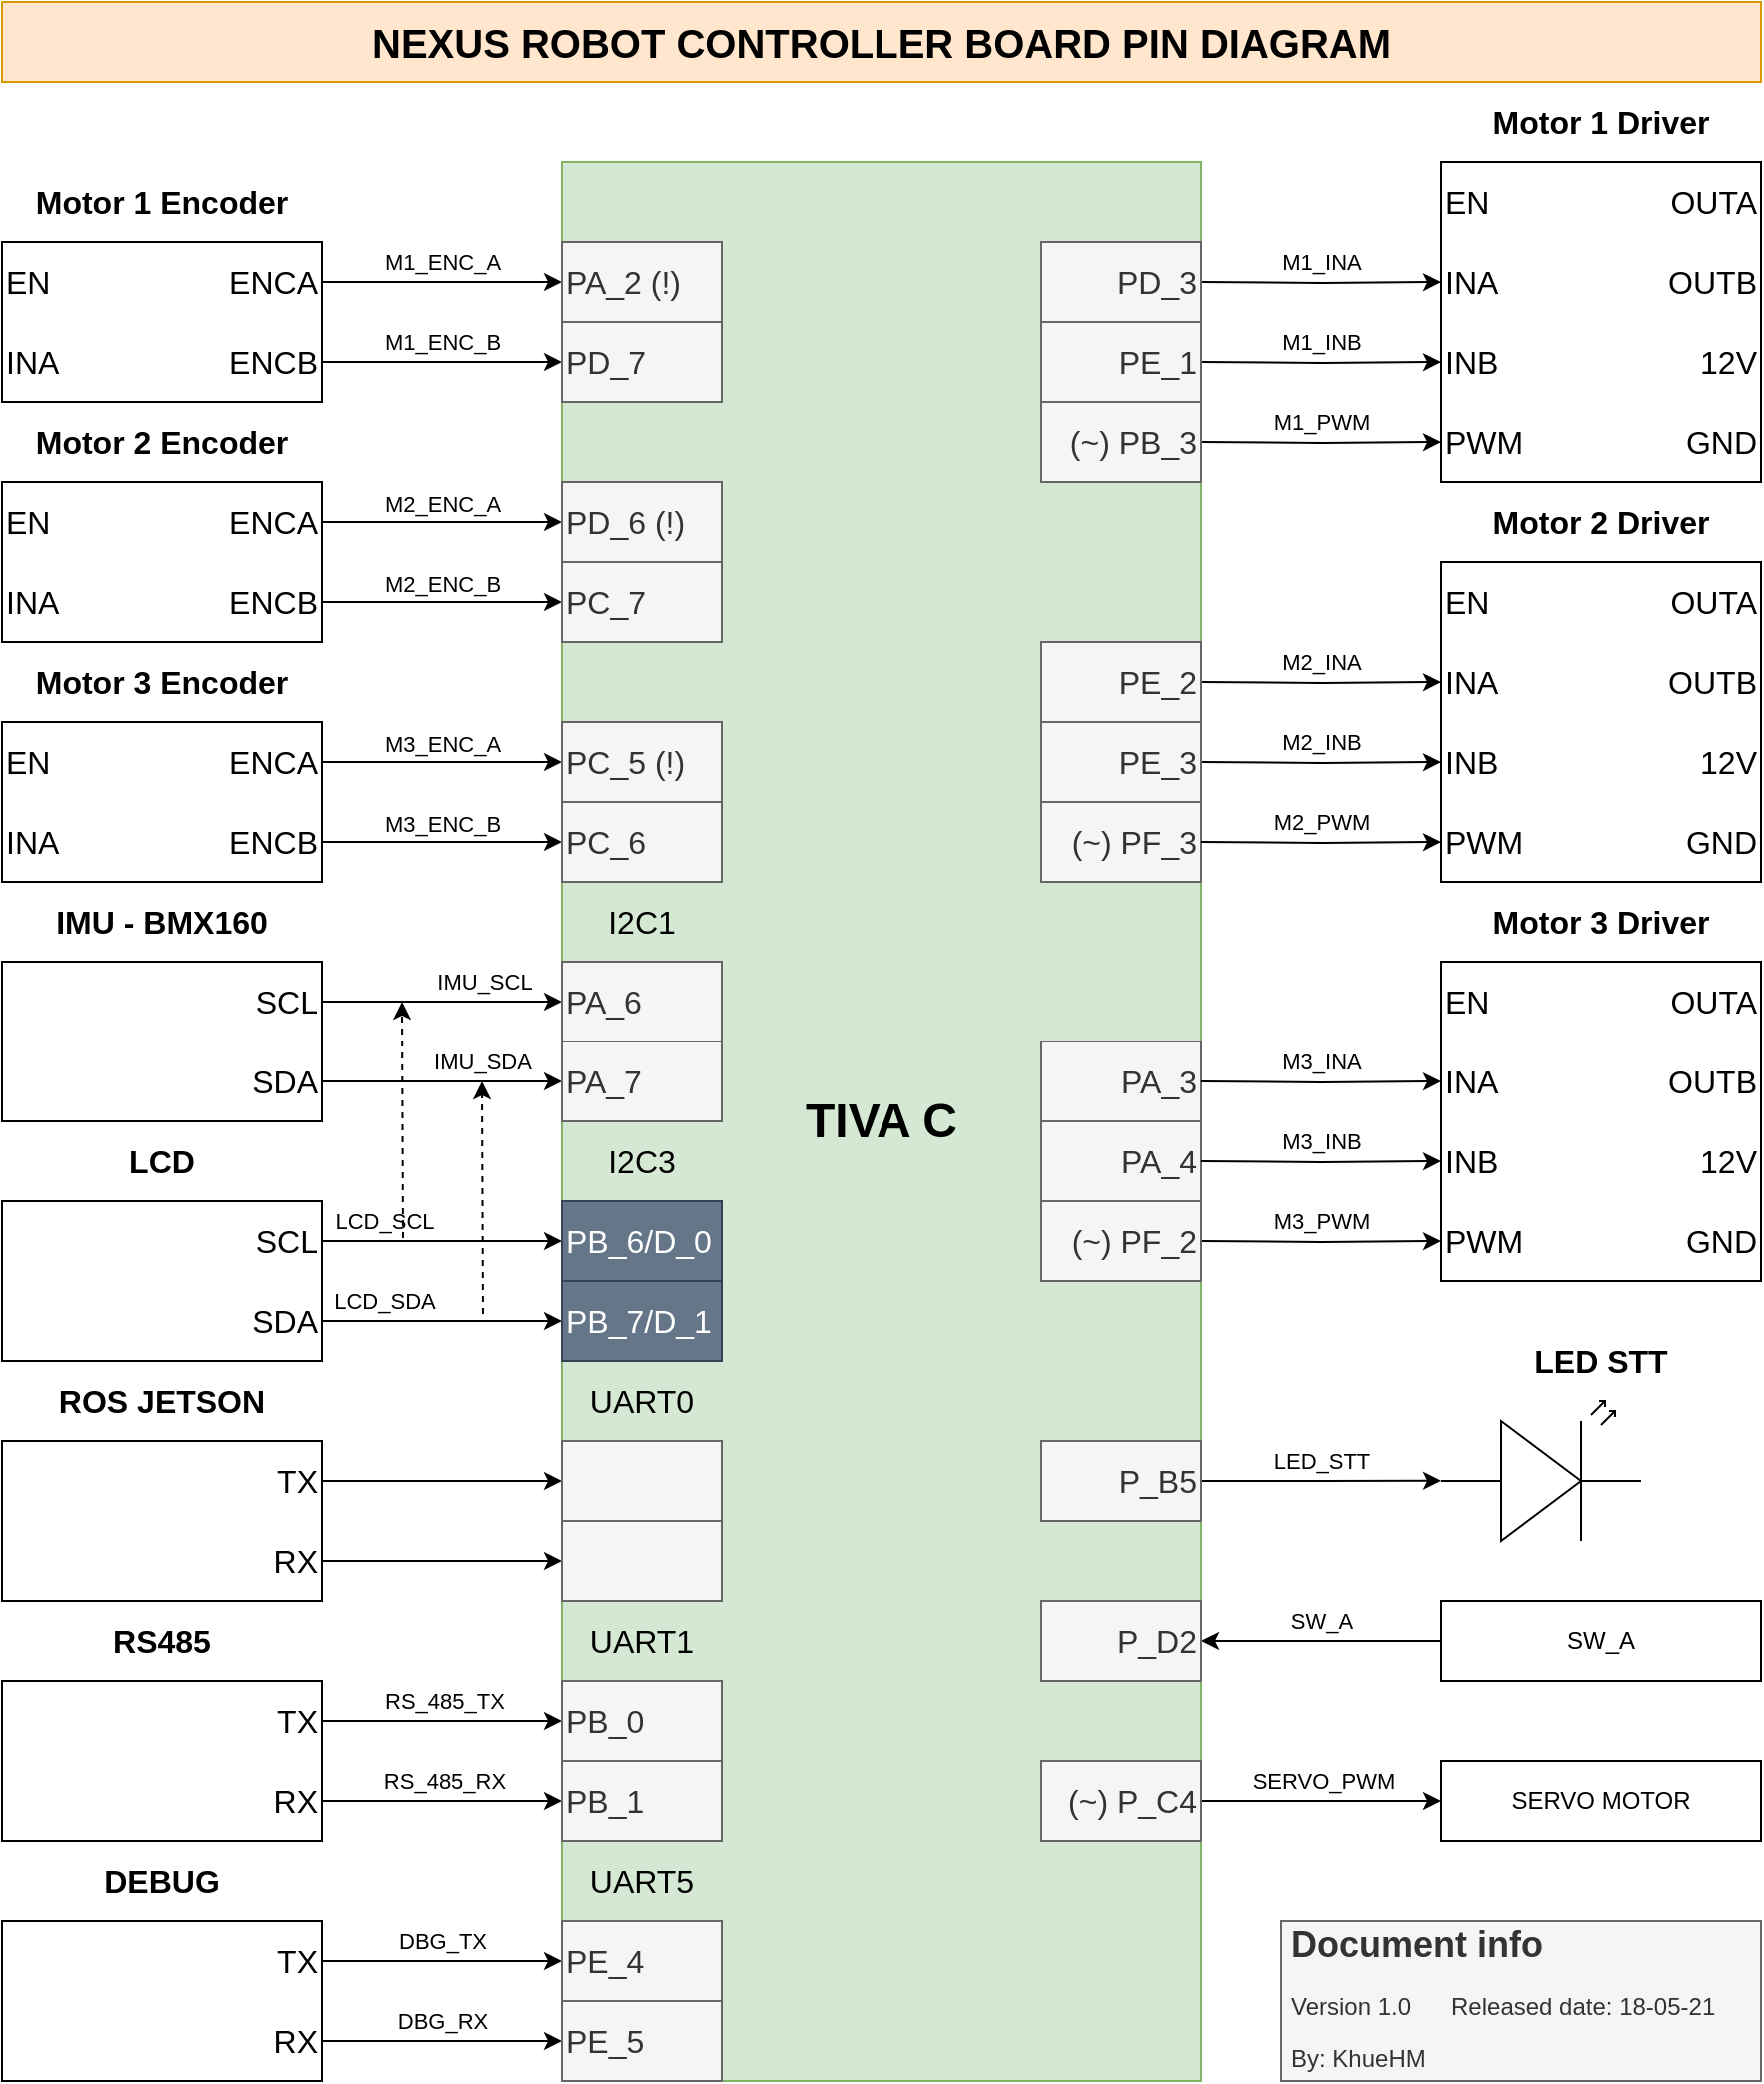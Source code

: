 <mxfile version="17.4.2" type="device"><diagram id="ZWVAHuCGTbJ0-ydq6zXG" name="Page-8"><mxGraphModel dx="1660" dy="905" grid="1" gridSize="10" guides="1" tooltips="1" connect="1" arrows="1" fold="1" page="1" pageScale="1" pageWidth="1169" pageHeight="1654" math="0" shadow="0"><root><mxCell id="0"/><mxCell id="1" parent="0"/><mxCell id="QDvv19uwU-MfIZzEhOkU-1" value="&lt;font size=&quot;1&quot;&gt;&lt;b style=&quot;font-size: 24px&quot;&gt;TIVA C&lt;/b&gt;&lt;/font&gt;" style="rounded=0;whiteSpace=wrap;html=1;fillColor=#d5e8d4;strokeColor=#82b366;" parent="1" vertex="1"><mxGeometry x="360" y="120" width="320" height="960" as="geometry"/></mxCell><mxCell id="QDvv19uwU-MfIZzEhOkU-2" value="" style="rounded=0;whiteSpace=wrap;html=1;fontSize=16;" parent="1" vertex="1"><mxGeometry x="800" y="120" width="160" height="160" as="geometry"/></mxCell><mxCell id="QDvv19uwU-MfIZzEhOkU-3" value="EN" style="text;html=1;strokeColor=none;fillColor=none;align=left;verticalAlign=middle;whiteSpace=wrap;rounded=0;fontSize=16;" parent="1" vertex="1"><mxGeometry x="800" y="120" width="80" height="40" as="geometry"/></mxCell><mxCell id="QDvv19uwU-MfIZzEhOkU-4" value="INA" style="text;html=1;strokeColor=none;fillColor=none;align=left;verticalAlign=middle;whiteSpace=wrap;rounded=0;fontSize=16;" parent="1" vertex="1"><mxGeometry x="800" y="160" width="80" height="40" as="geometry"/></mxCell><mxCell id="QDvv19uwU-MfIZzEhOkU-5" value="INB" style="text;html=1;strokeColor=none;fillColor=none;align=left;verticalAlign=middle;whiteSpace=wrap;rounded=0;fontSize=16;" parent="1" vertex="1"><mxGeometry x="800" y="200" width="80" height="40" as="geometry"/></mxCell><mxCell id="QDvv19uwU-MfIZzEhOkU-6" value="PWM" style="text;html=1;strokeColor=none;fillColor=none;align=left;verticalAlign=middle;whiteSpace=wrap;rounded=0;fontSize=16;" parent="1" vertex="1"><mxGeometry x="800" y="240" width="80" height="40" as="geometry"/></mxCell><mxCell id="QDvv19uwU-MfIZzEhOkU-7" value="OUTA" style="text;html=1;strokeColor=none;fillColor=none;align=right;verticalAlign=middle;whiteSpace=wrap;rounded=0;fontSize=16;" parent="1" vertex="1"><mxGeometry x="880" y="120" width="80" height="40" as="geometry"/></mxCell><mxCell id="QDvv19uwU-MfIZzEhOkU-8" value="OUTB" style="text;html=1;strokeColor=none;fillColor=none;align=right;verticalAlign=middle;whiteSpace=wrap;rounded=0;fontSize=16;" parent="1" vertex="1"><mxGeometry x="880" y="160" width="80" height="40" as="geometry"/></mxCell><mxCell id="QDvv19uwU-MfIZzEhOkU-9" value="12V" style="text;html=1;strokeColor=none;fillColor=none;align=right;verticalAlign=middle;whiteSpace=wrap;rounded=0;fontSize=16;" parent="1" vertex="1"><mxGeometry x="880" y="200" width="80" height="40" as="geometry"/></mxCell><mxCell id="QDvv19uwU-MfIZzEhOkU-10" value="GND" style="text;html=1;strokeColor=none;fillColor=none;align=right;verticalAlign=middle;whiteSpace=wrap;rounded=0;fontSize=16;" parent="1" vertex="1"><mxGeometry x="880" y="240" width="80" height="40" as="geometry"/></mxCell><mxCell id="QDvv19uwU-MfIZzEhOkU-83" style="edgeStyle=orthogonalEdgeStyle;rounded=0;orthogonalLoop=1;jettySize=auto;html=1;exitX=1;exitY=0.5;exitDx=0;exitDy=0;entryX=0;entryY=0.5;entryDx=0;entryDy=0;fontSize=16;" parent="1" target="QDvv19uwU-MfIZzEhOkU-6" edge="1"><mxGeometry relative="1" as="geometry"><mxPoint x="680" y="260.0" as="sourcePoint"/></mxGeometry></mxCell><mxCell id="trbtHnX8Sr-ezZJ-e8rW-22" value="M1_PWM" style="edgeLabel;html=1;align=center;verticalAlign=middle;resizable=0;points=[];" parent="QDvv19uwU-MfIZzEhOkU-83" vertex="1" connectable="0"><mxGeometry x="0.384" y="1" relative="1" as="geometry"><mxPoint x="-23" y="-9" as="offset"/></mxGeometry></mxCell><mxCell id="QDvv19uwU-MfIZzEhOkU-31" value="(~)&amp;nbsp;PF_3" style="text;html=1;strokeColor=#666666;fillColor=#f5f5f5;align=right;verticalAlign=middle;whiteSpace=wrap;rounded=0;fontSize=16;fontColor=#333333;" parent="1" vertex="1"><mxGeometry x="600" y="440" width="80" height="40" as="geometry"/></mxCell><mxCell id="QDvv19uwU-MfIZzEhOkU-81" style="edgeStyle=orthogonalEdgeStyle;rounded=0;orthogonalLoop=1;jettySize=auto;html=1;exitX=1;exitY=0.5;exitDx=0;exitDy=0;entryX=0;entryY=0.5;entryDx=0;entryDy=0;fontSize=16;" parent="1" target="QDvv19uwU-MfIZzEhOkU-4" edge="1"><mxGeometry relative="1" as="geometry"><mxPoint x="680" y="180" as="sourcePoint"/></mxGeometry></mxCell><mxCell id="trbtHnX8Sr-ezZJ-e8rW-15" value="M1_INA" style="edgeLabel;html=1;align=center;verticalAlign=middle;resizable=0;points=[];" parent="QDvv19uwU-MfIZzEhOkU-81" vertex="1" connectable="0"><mxGeometry x="0.688" relative="1" as="geometry"><mxPoint x="-41" y="-10" as="offset"/></mxGeometry></mxCell><mxCell id="QDvv19uwU-MfIZzEhOkU-82" style="edgeStyle=orthogonalEdgeStyle;rounded=0;orthogonalLoop=1;jettySize=auto;html=1;exitX=1;exitY=0.5;exitDx=0;exitDy=0;entryX=0;entryY=0.5;entryDx=0;entryDy=0;fontSize=16;" parent="1" target="QDvv19uwU-MfIZzEhOkU-5" edge="1"><mxGeometry relative="1" as="geometry"><mxPoint x="680" y="220" as="sourcePoint"/></mxGeometry></mxCell><mxCell id="trbtHnX8Sr-ezZJ-e8rW-16" value="M1_INB" style="edgeLabel;html=1;align=center;verticalAlign=middle;resizable=0;points=[];" parent="QDvv19uwU-MfIZzEhOkU-82" vertex="1" connectable="0"><mxGeometry x="0.395" y="2" relative="1" as="geometry"><mxPoint x="-24" y="-8" as="offset"/></mxGeometry></mxCell><mxCell id="QDvv19uwU-MfIZzEhOkU-77" value="PA_3" style="text;html=1;strokeColor=#666666;fillColor=#f5f5f5;align=right;verticalAlign=middle;whiteSpace=wrap;rounded=0;fontSize=16;fontColor=#333333;" parent="1" vertex="1"><mxGeometry x="600" y="560" width="80" height="40" as="geometry"/></mxCell><mxCell id="QDvv19uwU-MfIZzEhOkU-78" value="PA_4" style="text;html=1;strokeColor=#666666;fillColor=#f5f5f5;align=right;verticalAlign=middle;whiteSpace=wrap;rounded=0;fontSize=16;fontColor=#333333;" parent="1" vertex="1"><mxGeometry x="600" y="600" width="80" height="40" as="geometry"/></mxCell><mxCell id="QDvv19uwU-MfIZzEhOkU-84" value="" style="rounded=0;whiteSpace=wrap;html=1;fontSize=16;" parent="1" vertex="1"><mxGeometry x="800" y="320" width="160" height="160" as="geometry"/></mxCell><mxCell id="QDvv19uwU-MfIZzEhOkU-85" value="EN" style="text;html=1;strokeColor=none;fillColor=none;align=left;verticalAlign=middle;whiteSpace=wrap;rounded=0;fontSize=16;" parent="1" vertex="1"><mxGeometry x="800" y="320" width="80" height="40" as="geometry"/></mxCell><mxCell id="QDvv19uwU-MfIZzEhOkU-86" value="INA" style="text;html=1;strokeColor=none;fillColor=none;align=left;verticalAlign=middle;whiteSpace=wrap;rounded=0;fontSize=16;" parent="1" vertex="1"><mxGeometry x="800" y="360" width="80" height="40" as="geometry"/></mxCell><mxCell id="QDvv19uwU-MfIZzEhOkU-87" value="INB" style="text;html=1;strokeColor=none;fillColor=none;align=left;verticalAlign=middle;whiteSpace=wrap;rounded=0;fontSize=16;" parent="1" vertex="1"><mxGeometry x="800" y="400" width="80" height="40" as="geometry"/></mxCell><mxCell id="QDvv19uwU-MfIZzEhOkU-88" value="PWM" style="text;html=1;strokeColor=none;fillColor=none;align=left;verticalAlign=middle;whiteSpace=wrap;rounded=0;fontSize=16;" parent="1" vertex="1"><mxGeometry x="800" y="440" width="80" height="40" as="geometry"/></mxCell><mxCell id="QDvv19uwU-MfIZzEhOkU-89" value="OUTA" style="text;html=1;strokeColor=none;fillColor=none;align=right;verticalAlign=middle;whiteSpace=wrap;rounded=0;fontSize=16;" parent="1" vertex="1"><mxGeometry x="880" y="320" width="80" height="40" as="geometry"/></mxCell><mxCell id="QDvv19uwU-MfIZzEhOkU-90" value="OUTB" style="text;html=1;strokeColor=none;fillColor=none;align=right;verticalAlign=middle;whiteSpace=wrap;rounded=0;fontSize=16;" parent="1" vertex="1"><mxGeometry x="880" y="360" width="80" height="40" as="geometry"/></mxCell><mxCell id="QDvv19uwU-MfIZzEhOkU-91" value="12V" style="text;html=1;strokeColor=none;fillColor=none;align=right;verticalAlign=middle;whiteSpace=wrap;rounded=0;fontSize=16;" parent="1" vertex="1"><mxGeometry x="880" y="400" width="80" height="40" as="geometry"/></mxCell><mxCell id="QDvv19uwU-MfIZzEhOkU-92" value="GND" style="text;html=1;strokeColor=none;fillColor=none;align=right;verticalAlign=middle;whiteSpace=wrap;rounded=0;fontSize=16;" parent="1" vertex="1"><mxGeometry x="880" y="440" width="80" height="40" as="geometry"/></mxCell><mxCell id="QDvv19uwU-MfIZzEhOkU-93" style="edgeStyle=orthogonalEdgeStyle;rounded=0;orthogonalLoop=1;jettySize=auto;html=1;exitX=1;exitY=0.5;exitDx=0;exitDy=0;entryX=0;entryY=0.5;entryDx=0;entryDy=0;fontSize=16;" parent="1" target="QDvv19uwU-MfIZzEhOkU-88" edge="1"><mxGeometry relative="1" as="geometry"><mxPoint x="680" y="460" as="sourcePoint"/></mxGeometry></mxCell><mxCell id="trbtHnX8Sr-ezZJ-e8rW-23" value="M2_PWM" style="edgeLabel;html=1;align=center;verticalAlign=middle;resizable=0;points=[];" parent="QDvv19uwU-MfIZzEhOkU-93" vertex="1" connectable="0"><mxGeometry x="0.378" y="1" relative="1" as="geometry"><mxPoint x="-23" y="-9" as="offset"/></mxGeometry></mxCell><mxCell id="QDvv19uwU-MfIZzEhOkU-94" style="edgeStyle=orthogonalEdgeStyle;rounded=0;orthogonalLoop=1;jettySize=auto;html=1;exitX=1;exitY=0.5;exitDx=0;exitDy=0;entryX=0;entryY=0.5;entryDx=0;entryDy=0;fontSize=16;" parent="1" target="QDvv19uwU-MfIZzEhOkU-86" edge="1"><mxGeometry relative="1" as="geometry"><mxPoint x="680" y="380" as="sourcePoint"/></mxGeometry></mxCell><mxCell id="trbtHnX8Sr-ezZJ-e8rW-17" value="M2_INA" style="edgeLabel;html=1;align=center;verticalAlign=middle;resizable=0;points=[];" parent="QDvv19uwU-MfIZzEhOkU-94" vertex="1" connectable="0"><mxGeometry x="0.348" relative="1" as="geometry"><mxPoint x="-21" y="-10" as="offset"/></mxGeometry></mxCell><mxCell id="QDvv19uwU-MfIZzEhOkU-95" style="edgeStyle=orthogonalEdgeStyle;rounded=0;orthogonalLoop=1;jettySize=auto;html=1;exitX=1;exitY=0.5;exitDx=0;exitDy=0;entryX=0;entryY=0.5;entryDx=0;entryDy=0;fontSize=16;" parent="1" target="QDvv19uwU-MfIZzEhOkU-87" edge="1"><mxGeometry relative="1" as="geometry"><mxPoint x="680" y="420" as="sourcePoint"/></mxGeometry></mxCell><mxCell id="trbtHnX8Sr-ezZJ-e8rW-18" value="M2_INB" style="edgeLabel;html=1;align=center;verticalAlign=middle;resizable=0;points=[];" parent="QDvv19uwU-MfIZzEhOkU-95" vertex="1" connectable="0"><mxGeometry x="0.284" relative="1" as="geometry"><mxPoint x="-17" y="-10" as="offset"/></mxGeometry></mxCell><mxCell id="QDvv19uwU-MfIZzEhOkU-96" value="" style="rounded=0;whiteSpace=wrap;html=1;fontSize=16;" parent="1" vertex="1"><mxGeometry x="800" y="520" width="160" height="160" as="geometry"/></mxCell><mxCell id="QDvv19uwU-MfIZzEhOkU-97" value="EN" style="text;html=1;strokeColor=none;fillColor=none;align=left;verticalAlign=middle;whiteSpace=wrap;rounded=0;fontSize=16;" parent="1" vertex="1"><mxGeometry x="800" y="520" width="80" height="40" as="geometry"/></mxCell><mxCell id="QDvv19uwU-MfIZzEhOkU-98" value="INA" style="text;html=1;strokeColor=none;fillColor=none;align=left;verticalAlign=middle;whiteSpace=wrap;rounded=0;fontSize=16;" parent="1" vertex="1"><mxGeometry x="800" y="560" width="80" height="40" as="geometry"/></mxCell><mxCell id="QDvv19uwU-MfIZzEhOkU-99" value="INB" style="text;html=1;strokeColor=none;fillColor=none;align=left;verticalAlign=middle;whiteSpace=wrap;rounded=0;fontSize=16;" parent="1" vertex="1"><mxGeometry x="800" y="600" width="80" height="40" as="geometry"/></mxCell><mxCell id="QDvv19uwU-MfIZzEhOkU-100" value="PWM" style="text;html=1;strokeColor=none;fillColor=none;align=left;verticalAlign=middle;whiteSpace=wrap;rounded=0;fontSize=16;" parent="1" vertex="1"><mxGeometry x="800" y="640" width="80" height="40" as="geometry"/></mxCell><mxCell id="QDvv19uwU-MfIZzEhOkU-101" value="OUTA" style="text;html=1;strokeColor=none;fillColor=none;align=right;verticalAlign=middle;whiteSpace=wrap;rounded=0;fontSize=16;" parent="1" vertex="1"><mxGeometry x="880" y="520" width="80" height="40" as="geometry"/></mxCell><mxCell id="QDvv19uwU-MfIZzEhOkU-102" value="OUTB" style="text;html=1;strokeColor=none;fillColor=none;align=right;verticalAlign=middle;whiteSpace=wrap;rounded=0;fontSize=16;" parent="1" vertex="1"><mxGeometry x="880" y="560" width="80" height="40" as="geometry"/></mxCell><mxCell id="QDvv19uwU-MfIZzEhOkU-103" value="12V" style="text;html=1;strokeColor=none;fillColor=none;align=right;verticalAlign=middle;whiteSpace=wrap;rounded=0;fontSize=16;" parent="1" vertex="1"><mxGeometry x="880" y="600" width="80" height="40" as="geometry"/></mxCell><mxCell id="QDvv19uwU-MfIZzEhOkU-104" value="GND" style="text;html=1;strokeColor=none;fillColor=none;align=right;verticalAlign=middle;whiteSpace=wrap;rounded=0;fontSize=16;" parent="1" vertex="1"><mxGeometry x="880" y="640" width="80" height="40" as="geometry"/></mxCell><mxCell id="QDvv19uwU-MfIZzEhOkU-105" style="edgeStyle=orthogonalEdgeStyle;rounded=0;orthogonalLoop=1;jettySize=auto;html=1;exitX=1;exitY=0.5;exitDx=0;exitDy=0;entryX=0;entryY=0.5;entryDx=0;entryDy=0;fontSize=16;" parent="1" target="QDvv19uwU-MfIZzEhOkU-100" edge="1"><mxGeometry relative="1" as="geometry"><mxPoint x="680" y="660" as="sourcePoint"/></mxGeometry></mxCell><mxCell id="trbtHnX8Sr-ezZJ-e8rW-24" value="M3_PWM" style="edgeLabel;html=1;align=center;verticalAlign=middle;resizable=0;points=[];" parent="QDvv19uwU-MfIZzEhOkU-105" vertex="1" connectable="0"><mxGeometry x="0.273" relative="1" as="geometry"><mxPoint x="-16" y="-10" as="offset"/></mxGeometry></mxCell><mxCell id="QDvv19uwU-MfIZzEhOkU-106" style="edgeStyle=orthogonalEdgeStyle;rounded=0;orthogonalLoop=1;jettySize=auto;html=1;exitX=1;exitY=0.5;exitDx=0;exitDy=0;entryX=0;entryY=0.5;entryDx=0;entryDy=0;fontSize=16;" parent="1" target="QDvv19uwU-MfIZzEhOkU-98" edge="1"><mxGeometry relative="1" as="geometry"><mxPoint x="680" y="580" as="sourcePoint"/></mxGeometry></mxCell><mxCell id="trbtHnX8Sr-ezZJ-e8rW-19" value="M3_INA" style="edgeLabel;html=1;align=center;verticalAlign=middle;resizable=0;points=[];" parent="QDvv19uwU-MfIZzEhOkU-106" vertex="1" connectable="0"><mxGeometry x="0.255" relative="1" as="geometry"><mxPoint x="-15" y="-10" as="offset"/></mxGeometry></mxCell><mxCell id="QDvv19uwU-MfIZzEhOkU-107" style="edgeStyle=orthogonalEdgeStyle;rounded=0;orthogonalLoop=1;jettySize=auto;html=1;exitX=1;exitY=0.5;exitDx=0;exitDy=0;entryX=0;entryY=0.5;entryDx=0;entryDy=0;fontSize=16;" parent="1" target="QDvv19uwU-MfIZzEhOkU-99" edge="1"><mxGeometry relative="1" as="geometry"><mxPoint x="680" y="620" as="sourcePoint"/></mxGeometry></mxCell><mxCell id="trbtHnX8Sr-ezZJ-e8rW-21" value="M3_INB" style="edgeLabel;html=1;align=center;verticalAlign=middle;resizable=0;points=[];" parent="QDvv19uwU-MfIZzEhOkU-107" vertex="1" connectable="0"><mxGeometry x="0.273" relative="1" as="geometry"><mxPoint x="-16" y="-10" as="offset"/></mxGeometry></mxCell><mxCell id="QDvv19uwU-MfIZzEhOkU-108" value="" style="rounded=0;whiteSpace=wrap;html=1;fontSize=16;" parent="1" vertex="1"><mxGeometry x="80" y="160" width="160" height="80" as="geometry"/></mxCell><mxCell id="QDvv19uwU-MfIZzEhOkU-109" value="EN" style="text;html=1;strokeColor=none;fillColor=none;align=left;verticalAlign=middle;whiteSpace=wrap;rounded=0;fontSize=16;" parent="1" vertex="1"><mxGeometry x="80" y="160" width="80" height="40" as="geometry"/></mxCell><mxCell id="QDvv19uwU-MfIZzEhOkU-110" value="INA" style="text;html=1;strokeColor=none;fillColor=none;align=left;verticalAlign=middle;whiteSpace=wrap;rounded=0;fontSize=16;" parent="1" vertex="1"><mxGeometry x="80" y="200" width="80" height="40" as="geometry"/></mxCell><mxCell id="QDvv19uwU-MfIZzEhOkU-126" style="edgeStyle=orthogonalEdgeStyle;rounded=0;orthogonalLoop=1;jettySize=auto;html=1;exitX=1;exitY=0.5;exitDx=0;exitDy=0;entryX=0;entryY=0.5;entryDx=0;entryDy=0;fontSize=16;" parent="1" source="QDvv19uwU-MfIZzEhOkU-113" edge="1"><mxGeometry relative="1" as="geometry"><mxPoint x="360" y="180" as="targetPoint"/></mxGeometry></mxCell><mxCell id="trbtHnX8Sr-ezZJ-e8rW-1" value="M1_ENC_A" style="edgeLabel;html=1;align=center;verticalAlign=middle;resizable=0;points=[];" parent="QDvv19uwU-MfIZzEhOkU-126" vertex="1" connectable="0"><mxGeometry x="-0.286" y="2" relative="1" as="geometry"><mxPoint x="17" y="-8" as="offset"/></mxGeometry></mxCell><mxCell id="QDvv19uwU-MfIZzEhOkU-113" value="ENCA" style="text;html=1;strokeColor=none;fillColor=none;align=right;verticalAlign=middle;whiteSpace=wrap;rounded=0;fontSize=16;" parent="1" vertex="1"><mxGeometry x="160" y="160" width="80" height="40" as="geometry"/></mxCell><mxCell id="QDvv19uwU-MfIZzEhOkU-127" style="edgeStyle=orthogonalEdgeStyle;rounded=0;orthogonalLoop=1;jettySize=auto;html=1;exitX=1;exitY=0.5;exitDx=0;exitDy=0;entryX=0;entryY=0.5;entryDx=0;entryDy=0;fontSize=16;" parent="1" source="QDvv19uwU-MfIZzEhOkU-114" edge="1"><mxGeometry relative="1" as="geometry"><mxPoint x="360" y="220" as="targetPoint"/></mxGeometry></mxCell><mxCell id="trbtHnX8Sr-ezZJ-e8rW-2" value="M1_ENC_B" style="edgeLabel;html=1;align=center;verticalAlign=middle;resizable=0;points=[];" parent="QDvv19uwU-MfIZzEhOkU-127" vertex="1" connectable="0"><mxGeometry x="-0.269" y="2" relative="1" as="geometry"><mxPoint x="16" y="-8" as="offset"/></mxGeometry></mxCell><mxCell id="QDvv19uwU-MfIZzEhOkU-114" value="ENCB" style="text;html=1;strokeColor=none;fillColor=none;align=right;verticalAlign=middle;whiteSpace=wrap;rounded=0;fontSize=16;" parent="1" vertex="1"><mxGeometry x="160" y="200" width="80" height="40" as="geometry"/></mxCell><mxCell id="QDvv19uwU-MfIZzEhOkU-119" value="" style="rounded=0;whiteSpace=wrap;html=1;fontSize=16;" parent="1" vertex="1"><mxGeometry x="80" y="280" width="160" height="80" as="geometry"/></mxCell><mxCell id="QDvv19uwU-MfIZzEhOkU-120" value="EN" style="text;html=1;strokeColor=none;fillColor=none;align=left;verticalAlign=middle;whiteSpace=wrap;rounded=0;fontSize=16;" parent="1" vertex="1"><mxGeometry x="80" y="280" width="80" height="40" as="geometry"/></mxCell><mxCell id="QDvv19uwU-MfIZzEhOkU-121" value="INA" style="text;html=1;strokeColor=none;fillColor=none;align=left;verticalAlign=middle;whiteSpace=wrap;rounded=0;fontSize=16;" parent="1" vertex="1"><mxGeometry x="80" y="320" width="80" height="40" as="geometry"/></mxCell><mxCell id="QDvv19uwU-MfIZzEhOkU-128" style="edgeStyle=orthogonalEdgeStyle;rounded=0;orthogonalLoop=1;jettySize=auto;html=1;exitX=1;exitY=0.5;exitDx=0;exitDy=0;entryX=0;entryY=0.5;entryDx=0;entryDy=0;fontSize=16;" parent="1" source="QDvv19uwU-MfIZzEhOkU-122" edge="1"><mxGeometry relative="1" as="geometry"><mxPoint x="360" y="300" as="targetPoint"/></mxGeometry></mxCell><mxCell id="trbtHnX8Sr-ezZJ-e8rW-3" value="M2_ENC_A" style="edgeLabel;html=1;align=center;verticalAlign=middle;resizable=0;points=[];" parent="QDvv19uwU-MfIZzEhOkU-128" vertex="1" connectable="0"><mxGeometry x="0.227" relative="1" as="geometry"><mxPoint x="-14" y="-10" as="offset"/></mxGeometry></mxCell><mxCell id="QDvv19uwU-MfIZzEhOkU-122" value="ENCA" style="text;html=1;strokeColor=none;fillColor=none;align=right;verticalAlign=middle;whiteSpace=wrap;rounded=0;fontSize=16;" parent="1" vertex="1"><mxGeometry x="160" y="280" width="80" height="40" as="geometry"/></mxCell><mxCell id="QDvv19uwU-MfIZzEhOkU-129" style="edgeStyle=orthogonalEdgeStyle;rounded=0;orthogonalLoop=1;jettySize=auto;html=1;exitX=1;exitY=0.5;exitDx=0;exitDy=0;entryX=0;entryY=0.5;entryDx=0;entryDy=0;fontSize=16;" parent="1" source="QDvv19uwU-MfIZzEhOkU-123" edge="1"><mxGeometry relative="1" as="geometry"><mxPoint x="360" y="340" as="targetPoint"/></mxGeometry></mxCell><mxCell id="trbtHnX8Sr-ezZJ-e8rW-4" value="M2_ENC_B" style="edgeLabel;html=1;align=center;verticalAlign=middle;resizable=0;points=[];" parent="QDvv19uwU-MfIZzEhOkU-129" vertex="1" connectable="0"><mxGeometry x="0.299" relative="1" as="geometry"><mxPoint x="-18" y="-10" as="offset"/></mxGeometry></mxCell><mxCell id="QDvv19uwU-MfIZzEhOkU-123" value="ENCB" style="text;html=1;strokeColor=none;fillColor=none;align=right;verticalAlign=middle;whiteSpace=wrap;rounded=0;fontSize=16;" parent="1" vertex="1"><mxGeometry x="160" y="320" width="80" height="40" as="geometry"/></mxCell><mxCell id="QDvv19uwU-MfIZzEhOkU-130" value="" style="rounded=0;whiteSpace=wrap;html=1;fontSize=16;" parent="1" vertex="1"><mxGeometry x="80" y="400" width="160" height="80" as="geometry"/></mxCell><mxCell id="QDvv19uwU-MfIZzEhOkU-131" value="EN" style="text;html=1;strokeColor=none;fillColor=none;align=left;verticalAlign=middle;whiteSpace=wrap;rounded=0;fontSize=16;" parent="1" vertex="1"><mxGeometry x="80" y="400" width="80" height="40" as="geometry"/></mxCell><mxCell id="QDvv19uwU-MfIZzEhOkU-132" value="INA" style="text;html=1;strokeColor=none;fillColor=none;align=left;verticalAlign=middle;whiteSpace=wrap;rounded=0;fontSize=16;" parent="1" vertex="1"><mxGeometry x="80" y="440" width="80" height="40" as="geometry"/></mxCell><mxCell id="QDvv19uwU-MfIZzEhOkU-137" style="edgeStyle=orthogonalEdgeStyle;rounded=0;orthogonalLoop=1;jettySize=auto;html=1;exitX=1;exitY=0.5;exitDx=0;exitDy=0;entryX=0;entryY=0.5;entryDx=0;entryDy=0;fontSize=16;" parent="1" source="QDvv19uwU-MfIZzEhOkU-133" edge="1"><mxGeometry relative="1" as="geometry"><mxPoint x="360" y="420" as="targetPoint"/></mxGeometry></mxCell><mxCell id="trbtHnX8Sr-ezZJ-e8rW-5" value="M3_ENC_A" style="edgeLabel;html=1;align=center;verticalAlign=middle;resizable=0;points=[];" parent="QDvv19uwU-MfIZzEhOkU-137" vertex="1" connectable="0"><mxGeometry x="0.218" relative="1" as="geometry"><mxPoint x="-13" y="-10" as="offset"/></mxGeometry></mxCell><mxCell id="QDvv19uwU-MfIZzEhOkU-133" value="ENCA" style="text;html=1;strokeColor=none;fillColor=none;align=right;verticalAlign=middle;whiteSpace=wrap;rounded=0;fontSize=16;" parent="1" vertex="1"><mxGeometry x="160" y="400" width="80" height="40" as="geometry"/></mxCell><mxCell id="QDvv19uwU-MfIZzEhOkU-138" style="edgeStyle=orthogonalEdgeStyle;rounded=0;orthogonalLoop=1;jettySize=auto;html=1;exitX=1;exitY=0.5;exitDx=0;exitDy=0;entryX=0;entryY=0.5;entryDx=0;entryDy=0;fontSize=16;" parent="1" source="QDvv19uwU-MfIZzEhOkU-134" edge="1"><mxGeometry relative="1" as="geometry"><mxPoint x="360" y="460" as="targetPoint"/></mxGeometry></mxCell><mxCell id="trbtHnX8Sr-ezZJ-e8rW-6" value="M3_ENC_B" style="edgeLabel;html=1;align=center;verticalAlign=middle;resizable=0;points=[];" parent="QDvv19uwU-MfIZzEhOkU-138" vertex="1" connectable="0"><mxGeometry x="0.085" y="1" relative="1" as="geometry"><mxPoint x="-5" y="-9" as="offset"/></mxGeometry></mxCell><mxCell id="QDvv19uwU-MfIZzEhOkU-134" value="ENCB" style="text;html=1;strokeColor=none;fillColor=none;align=right;verticalAlign=middle;whiteSpace=wrap;rounded=0;fontSize=16;" parent="1" vertex="1"><mxGeometry x="160" y="440" width="80" height="40" as="geometry"/></mxCell><mxCell id="QDvv19uwU-MfIZzEhOkU-139" value="&lt;b&gt;Motor 1 Encoder&lt;/b&gt;" style="text;html=1;strokeColor=none;fillColor=none;align=center;verticalAlign=middle;whiteSpace=wrap;rounded=0;fontSize=16;" parent="1" vertex="1"><mxGeometry x="80" y="120" width="160" height="40" as="geometry"/></mxCell><mxCell id="QDvv19uwU-MfIZzEhOkU-140" value="&lt;b&gt;Motor 2 Encoder&lt;/b&gt;" style="text;html=1;strokeColor=none;fillColor=none;align=center;verticalAlign=middle;whiteSpace=wrap;rounded=0;fontSize=16;" parent="1" vertex="1"><mxGeometry x="80" y="240" width="160" height="40" as="geometry"/></mxCell><mxCell id="QDvv19uwU-MfIZzEhOkU-141" value="&lt;b&gt;Motor 3 Encoder&lt;/b&gt;" style="text;html=1;strokeColor=none;fillColor=none;align=center;verticalAlign=middle;whiteSpace=wrap;rounded=0;fontSize=16;" parent="1" vertex="1"><mxGeometry x="80" y="360" width="160" height="40" as="geometry"/></mxCell><mxCell id="QDvv19uwU-MfIZzEhOkU-142" value="&lt;b&gt;Motor 1 Driver&lt;/b&gt;" style="text;html=1;strokeColor=none;fillColor=none;align=center;verticalAlign=middle;whiteSpace=wrap;rounded=0;fontSize=16;" parent="1" vertex="1"><mxGeometry x="800" y="80" width="160" height="40" as="geometry"/></mxCell><mxCell id="QDvv19uwU-MfIZzEhOkU-143" value="&lt;b&gt;Motor 2 Driver&lt;/b&gt;" style="text;html=1;strokeColor=none;fillColor=none;align=center;verticalAlign=middle;whiteSpace=wrap;rounded=0;fontSize=16;" parent="1" vertex="1"><mxGeometry x="800" y="280" width="160" height="40" as="geometry"/></mxCell><mxCell id="QDvv19uwU-MfIZzEhOkU-144" value="&lt;b&gt;Motor 3 Driver&lt;/b&gt;" style="text;html=1;strokeColor=none;fillColor=none;align=center;verticalAlign=middle;whiteSpace=wrap;rounded=0;fontSize=16;" parent="1" vertex="1"><mxGeometry x="800" y="480" width="160" height="40" as="geometry"/></mxCell><mxCell id="QDvv19uwU-MfIZzEhOkU-145" value="" style="rounded=0;whiteSpace=wrap;html=1;fontSize=16;" parent="1" vertex="1"><mxGeometry x="80" y="520" width="160" height="80" as="geometry"/></mxCell><mxCell id="QDvv19uwU-MfIZzEhOkU-148" style="edgeStyle=orthogonalEdgeStyle;rounded=0;orthogonalLoop=1;jettySize=auto;html=1;exitX=1;exitY=0.5;exitDx=0;exitDy=0;entryX=0;entryY=0.5;entryDx=0;entryDy=0;fontSize=16;" parent="1" source="QDvv19uwU-MfIZzEhOkU-149" target="QDvv19uwU-MfIZzEhOkU-152" edge="1"><mxGeometry relative="1" as="geometry"/></mxCell><mxCell id="trbtHnX8Sr-ezZJ-e8rW-7" value="IMU_SCL" style="edgeLabel;html=1;align=center;verticalAlign=middle;resizable=0;points=[];" parent="QDvv19uwU-MfIZzEhOkU-148" vertex="1" connectable="0"><mxGeometry x="0.157" relative="1" as="geometry"><mxPoint x="11" y="-10" as="offset"/></mxGeometry></mxCell><mxCell id="QDvv19uwU-MfIZzEhOkU-149" value="SCL" style="text;html=1;strokeColor=none;fillColor=none;align=right;verticalAlign=middle;whiteSpace=wrap;rounded=0;fontSize=16;" parent="1" vertex="1"><mxGeometry x="160" y="520" width="80" height="40" as="geometry"/></mxCell><mxCell id="QDvv19uwU-MfIZzEhOkU-150" style="edgeStyle=orthogonalEdgeStyle;rounded=0;orthogonalLoop=1;jettySize=auto;html=1;exitX=1;exitY=0.5;exitDx=0;exitDy=0;entryX=0;entryY=0.5;entryDx=0;entryDy=0;fontSize=16;" parent="1" source="QDvv19uwU-MfIZzEhOkU-151" target="QDvv19uwU-MfIZzEhOkU-153" edge="1"><mxGeometry relative="1" as="geometry"/></mxCell><mxCell id="trbtHnX8Sr-ezZJ-e8rW-8" value="IMU_SDA" style="edgeLabel;html=1;align=center;verticalAlign=middle;resizable=0;points=[];" parent="QDvv19uwU-MfIZzEhOkU-150" vertex="1" connectable="0"><mxGeometry x="0.085" relative="1" as="geometry"><mxPoint x="15" y="-10" as="offset"/></mxGeometry></mxCell><mxCell id="QDvv19uwU-MfIZzEhOkU-151" value="SDA" style="text;html=1;strokeColor=none;fillColor=none;align=right;verticalAlign=middle;whiteSpace=wrap;rounded=0;fontSize=16;" parent="1" vertex="1"><mxGeometry x="160" y="560" width="80" height="40" as="geometry"/></mxCell><mxCell id="QDvv19uwU-MfIZzEhOkU-152" value="PA_6" style="text;html=1;strokeColor=#666666;fillColor=#f5f5f5;align=left;verticalAlign=middle;whiteSpace=wrap;rounded=0;fontSize=16;fontColor=#333333;" parent="1" vertex="1"><mxGeometry x="360" y="520" width="80" height="40" as="geometry"/></mxCell><mxCell id="QDvv19uwU-MfIZzEhOkU-153" value="PA_7" style="text;html=1;strokeColor=#666666;fillColor=#f5f5f5;align=left;verticalAlign=middle;whiteSpace=wrap;rounded=0;fontSize=16;fontColor=#333333;" parent="1" vertex="1"><mxGeometry x="360" y="560" width="80" height="40" as="geometry"/></mxCell><mxCell id="QDvv19uwU-MfIZzEhOkU-154" value="&lt;b&gt;IMU - BMX160&lt;/b&gt;" style="text;html=1;strokeColor=none;fillColor=none;align=center;verticalAlign=middle;whiteSpace=wrap;rounded=0;fontSize=16;" parent="1" vertex="1"><mxGeometry x="80" y="480" width="160" height="40" as="geometry"/></mxCell><mxCell id="QDvv19uwU-MfIZzEhOkU-155" value="" style="rounded=0;whiteSpace=wrap;html=1;fontSize=16;" parent="1" vertex="1"><mxGeometry x="80" y="640" width="160" height="80" as="geometry"/></mxCell><mxCell id="QDvv19uwU-MfIZzEhOkU-158" style="edgeStyle=orthogonalEdgeStyle;rounded=0;orthogonalLoop=1;jettySize=auto;html=1;exitX=1;exitY=0.5;exitDx=0;exitDy=0;entryX=0;entryY=0.5;entryDx=0;entryDy=0;fontSize=16;" parent="1" source="QDvv19uwU-MfIZzEhOkU-159" target="QDvv19uwU-MfIZzEhOkU-162" edge="1"><mxGeometry relative="1" as="geometry"/></mxCell><mxCell id="trbtHnX8Sr-ezZJ-e8rW-9" value="LCD_SCL" style="edgeLabel;html=1;align=center;verticalAlign=middle;resizable=0;points=[];" parent="QDvv19uwU-MfIZzEhOkU-158" vertex="1" connectable="0"><mxGeometry x="0.159" y="-1" relative="1" as="geometry"><mxPoint x="-39" y="-11" as="offset"/></mxGeometry></mxCell><mxCell id="QDvv19uwU-MfIZzEhOkU-185" style="edgeStyle=orthogonalEdgeStyle;rounded=0;orthogonalLoop=1;jettySize=auto;html=1;exitX=1;exitY=0.5;exitDx=0;exitDy=0;fontSize=16;dashed=1;" parent="1" source="QDvv19uwU-MfIZzEhOkU-159" edge="1"><mxGeometry relative="1" as="geometry"><mxPoint x="280" y="540" as="targetPoint"/></mxGeometry></mxCell><mxCell id="QDvv19uwU-MfIZzEhOkU-159" value="SCL" style="text;html=1;strokeColor=none;fillColor=none;align=right;verticalAlign=middle;whiteSpace=wrap;rounded=0;fontSize=16;" parent="1" vertex="1"><mxGeometry x="160" y="640" width="80" height="40" as="geometry"/></mxCell><mxCell id="QDvv19uwU-MfIZzEhOkU-160" style="edgeStyle=orthogonalEdgeStyle;rounded=0;orthogonalLoop=1;jettySize=auto;html=1;exitX=1;exitY=0.5;exitDx=0;exitDy=0;entryX=0;entryY=0.5;entryDx=0;entryDy=0;fontSize=16;" parent="1" source="QDvv19uwU-MfIZzEhOkU-161" target="QDvv19uwU-MfIZzEhOkU-163" edge="1"><mxGeometry relative="1" as="geometry"/></mxCell><mxCell id="QDvv19uwU-MfIZzEhOkU-186" style="edgeStyle=orthogonalEdgeStyle;rounded=0;orthogonalLoop=1;jettySize=auto;html=1;exitX=1;exitY=0.5;exitDx=0;exitDy=0;dashed=1;fontSize=16;" parent="1" source="QDvv19uwU-MfIZzEhOkU-161" edge="1"><mxGeometry relative="1" as="geometry"><mxPoint x="320" y="580" as="targetPoint"/></mxGeometry></mxCell><mxCell id="trbtHnX8Sr-ezZJ-e8rW-10" value="LCD_SDA" style="edgeLabel;html=1;align=center;verticalAlign=middle;resizable=0;points=[];" parent="QDvv19uwU-MfIZzEhOkU-186" vertex="1" connectable="0"><mxGeometry x="-0.404" y="1" relative="1" as="geometry"><mxPoint x="-29" y="-9" as="offset"/></mxGeometry></mxCell><mxCell id="QDvv19uwU-MfIZzEhOkU-161" value="SDA" style="text;html=1;strokeColor=none;fillColor=none;align=right;verticalAlign=middle;whiteSpace=wrap;rounded=0;fontSize=16;" parent="1" vertex="1"><mxGeometry x="160" y="680" width="80" height="40" as="geometry"/></mxCell><mxCell id="QDvv19uwU-MfIZzEhOkU-162" value="PB_6/D_0" style="text;html=1;strokeColor=#314354;fillColor=#647687;align=left;verticalAlign=middle;whiteSpace=wrap;rounded=0;fontSize=16;fontColor=#ffffff;" parent="1" vertex="1"><mxGeometry x="360" y="640" width="80" height="40" as="geometry"/></mxCell><mxCell id="QDvv19uwU-MfIZzEhOkU-163" value="PB_7/D_1" style="text;html=1;strokeColor=#314354;fillColor=#647687;align=left;verticalAlign=middle;whiteSpace=wrap;rounded=0;fontSize=16;fontColor=#ffffff;" parent="1" vertex="1"><mxGeometry x="360" y="680" width="80" height="40" as="geometry"/></mxCell><mxCell id="QDvv19uwU-MfIZzEhOkU-164" value="&lt;b&gt;LCD&lt;/b&gt;" style="text;html=1;strokeColor=none;fillColor=none;align=center;verticalAlign=middle;whiteSpace=wrap;rounded=0;fontSize=16;" parent="1" vertex="1"><mxGeometry x="80" y="600" width="160" height="40" as="geometry"/></mxCell><mxCell id="QDvv19uwU-MfIZzEhOkU-165" value="" style="rounded=0;whiteSpace=wrap;html=1;fontSize=16;" parent="1" vertex="1"><mxGeometry x="80" y="760" width="160" height="80" as="geometry"/></mxCell><mxCell id="QDvv19uwU-MfIZzEhOkU-168" style="edgeStyle=orthogonalEdgeStyle;rounded=0;orthogonalLoop=1;jettySize=auto;html=1;exitX=1;exitY=0.5;exitDx=0;exitDy=0;entryX=0;entryY=0.5;entryDx=0;entryDy=0;fontSize=16;" parent="1" source="QDvv19uwU-MfIZzEhOkU-169" target="QDvv19uwU-MfIZzEhOkU-172" edge="1"><mxGeometry relative="1" as="geometry"/></mxCell><mxCell id="QDvv19uwU-MfIZzEhOkU-169" value="TX" style="text;html=1;strokeColor=none;fillColor=none;align=right;verticalAlign=middle;whiteSpace=wrap;rounded=0;fontSize=16;" parent="1" vertex="1"><mxGeometry x="160" y="760" width="80" height="40" as="geometry"/></mxCell><mxCell id="QDvv19uwU-MfIZzEhOkU-170" style="edgeStyle=orthogonalEdgeStyle;rounded=0;orthogonalLoop=1;jettySize=auto;html=1;exitX=1;exitY=0.5;exitDx=0;exitDy=0;entryX=0;entryY=0.5;entryDx=0;entryDy=0;fontSize=16;" parent="1" source="QDvv19uwU-MfIZzEhOkU-171" target="QDvv19uwU-MfIZzEhOkU-173" edge="1"><mxGeometry relative="1" as="geometry"/></mxCell><mxCell id="QDvv19uwU-MfIZzEhOkU-171" value="RX" style="text;html=1;strokeColor=none;fillColor=none;align=right;verticalAlign=middle;whiteSpace=wrap;rounded=0;fontSize=16;" parent="1" vertex="1"><mxGeometry x="160" y="800" width="80" height="40" as="geometry"/></mxCell><mxCell id="QDvv19uwU-MfIZzEhOkU-172" value="" style="text;html=1;strokeColor=#666666;fillColor=#f5f5f5;align=left;verticalAlign=middle;whiteSpace=wrap;rounded=0;fontSize=16;fontColor=#333333;" parent="1" vertex="1"><mxGeometry x="360" y="760" width="80" height="40" as="geometry"/></mxCell><mxCell id="QDvv19uwU-MfIZzEhOkU-173" value="" style="text;html=1;strokeColor=#666666;fillColor=#f5f5f5;align=left;verticalAlign=middle;whiteSpace=wrap;rounded=0;fontSize=16;fontColor=#333333;" parent="1" vertex="1"><mxGeometry x="360" y="800" width="80" height="40" as="geometry"/></mxCell><mxCell id="QDvv19uwU-MfIZzEhOkU-174" value="&lt;b&gt;ROS JETSON&lt;/b&gt;" style="text;html=1;strokeColor=none;fillColor=none;align=center;verticalAlign=middle;whiteSpace=wrap;rounded=0;fontSize=16;" parent="1" vertex="1"><mxGeometry x="80" y="720" width="160" height="40" as="geometry"/></mxCell><mxCell id="QDvv19uwU-MfIZzEhOkU-178" value="I2C1" style="text;html=1;strokeColor=none;fillColor=none;align=center;verticalAlign=middle;whiteSpace=wrap;rounded=0;fontSize=16;" parent="1" vertex="1"><mxGeometry x="360" y="480" width="80" height="40" as="geometry"/></mxCell><mxCell id="QDvv19uwU-MfIZzEhOkU-179" value="I2C3" style="text;html=1;strokeColor=none;fillColor=none;align=center;verticalAlign=middle;whiteSpace=wrap;rounded=0;fontSize=16;" parent="1" vertex="1"><mxGeometry x="360" y="600" width="80" height="40" as="geometry"/></mxCell><mxCell id="QDvv19uwU-MfIZzEhOkU-180" value="UART0" style="text;html=1;strokeColor=none;fillColor=none;align=center;verticalAlign=middle;whiteSpace=wrap;rounded=0;fontSize=16;" parent="1" vertex="1"><mxGeometry x="360" y="720" width="80" height="40" as="geometry"/></mxCell><mxCell id="QDvv19uwU-MfIZzEhOkU-181" value="PD_6 (!)" style="text;html=1;strokeColor=#666666;fillColor=#f5f5f5;align=left;verticalAlign=middle;whiteSpace=wrap;rounded=0;fontSize=16;fontColor=#333333;" parent="1" vertex="1"><mxGeometry x="360" y="280" width="80" height="40" as="geometry"/></mxCell><mxCell id="QDvv19uwU-MfIZzEhOkU-182" value="PC_7" style="text;html=1;strokeColor=#666666;fillColor=#f5f5f5;align=left;verticalAlign=middle;whiteSpace=wrap;rounded=0;fontSize=16;fontColor=#333333;" parent="1" vertex="1"><mxGeometry x="360" y="320" width="80" height="40" as="geometry"/></mxCell><mxCell id="DFC9OMeh9T7dJaXpV2PT-1" value="" style="rounded=0;whiteSpace=wrap;html=1;fontSize=16;" parent="1" vertex="1"><mxGeometry x="80" y="880" width="160" height="80" as="geometry"/></mxCell><mxCell id="DFC9OMeh9T7dJaXpV2PT-4" style="edgeStyle=orthogonalEdgeStyle;rounded=0;orthogonalLoop=1;jettySize=auto;html=1;exitX=1;exitY=0.5;exitDx=0;exitDy=0;entryX=0;entryY=0.5;entryDx=0;entryDy=0;fontSize=16;" parent="1" source="DFC9OMeh9T7dJaXpV2PT-5" target="DFC9OMeh9T7dJaXpV2PT-8" edge="1"><mxGeometry relative="1" as="geometry"/></mxCell><mxCell id="trbtHnX8Sr-ezZJ-e8rW-11" value="RS_485_TX" style="edgeLabel;html=1;align=center;verticalAlign=middle;resizable=0;points=[];" parent="DFC9OMeh9T7dJaXpV2PT-4" vertex="1" connectable="0"><mxGeometry x="0.292" y="1" relative="1" as="geometry"><mxPoint x="-17" y="-9" as="offset"/></mxGeometry></mxCell><mxCell id="DFC9OMeh9T7dJaXpV2PT-5" value="TX" style="text;html=1;strokeColor=none;fillColor=none;align=right;verticalAlign=middle;whiteSpace=wrap;rounded=0;fontSize=16;" parent="1" vertex="1"><mxGeometry x="160" y="880" width="80" height="40" as="geometry"/></mxCell><mxCell id="DFC9OMeh9T7dJaXpV2PT-6" style="edgeStyle=orthogonalEdgeStyle;rounded=0;orthogonalLoop=1;jettySize=auto;html=1;exitX=1;exitY=0.5;exitDx=0;exitDy=0;entryX=0;entryY=0.5;entryDx=0;entryDy=0;fontSize=16;" parent="1" source="DFC9OMeh9T7dJaXpV2PT-7" target="DFC9OMeh9T7dJaXpV2PT-9" edge="1"><mxGeometry relative="1" as="geometry"/></mxCell><mxCell id="trbtHnX8Sr-ezZJ-e8rW-12" value="RS_485_RX" style="edgeLabel;html=1;align=center;verticalAlign=middle;resizable=0;points=[];" parent="DFC9OMeh9T7dJaXpV2PT-6" vertex="1" connectable="0"><mxGeometry x="0.572" y="-1" relative="1" as="geometry"><mxPoint x="-34" y="-11" as="offset"/></mxGeometry></mxCell><mxCell id="DFC9OMeh9T7dJaXpV2PT-7" value="RX" style="text;html=1;strokeColor=none;fillColor=none;align=right;verticalAlign=middle;whiteSpace=wrap;rounded=0;fontSize=16;" parent="1" vertex="1"><mxGeometry x="160" y="920" width="80" height="40" as="geometry"/></mxCell><mxCell id="DFC9OMeh9T7dJaXpV2PT-8" value="PB_0" style="text;html=1;strokeColor=#666666;fillColor=#f5f5f5;align=left;verticalAlign=middle;whiteSpace=wrap;rounded=0;fontSize=16;fontColor=#333333;" parent="1" vertex="1"><mxGeometry x="360" y="880" width="80" height="40" as="geometry"/></mxCell><mxCell id="DFC9OMeh9T7dJaXpV2PT-9" value="PB_1" style="text;html=1;strokeColor=#666666;fillColor=#f5f5f5;align=left;verticalAlign=middle;whiteSpace=wrap;rounded=0;fontSize=16;fontColor=#333333;" parent="1" vertex="1"><mxGeometry x="360" y="920" width="80" height="40" as="geometry"/></mxCell><mxCell id="DFC9OMeh9T7dJaXpV2PT-10" value="&lt;b&gt;RS485&lt;/b&gt;" style="text;html=1;strokeColor=none;fillColor=none;align=center;verticalAlign=middle;whiteSpace=wrap;rounded=0;fontSize=16;" parent="1" vertex="1"><mxGeometry x="80" y="840" width="160" height="40" as="geometry"/></mxCell><mxCell id="DFC9OMeh9T7dJaXpV2PT-11" value="UART1" style="text;html=1;strokeColor=none;fillColor=none;align=center;verticalAlign=middle;whiteSpace=wrap;rounded=0;fontSize=16;" parent="1" vertex="1"><mxGeometry x="360" y="840" width="80" height="40" as="geometry"/></mxCell><mxCell id="DFC9OMeh9T7dJaXpV2PT-12" value="" style="rounded=0;whiteSpace=wrap;html=1;fontSize=16;" parent="1" vertex="1"><mxGeometry x="80" y="1000" width="160" height="80" as="geometry"/></mxCell><mxCell id="DFC9OMeh9T7dJaXpV2PT-15" style="edgeStyle=orthogonalEdgeStyle;rounded=0;orthogonalLoop=1;jettySize=auto;html=1;exitX=1;exitY=0.5;exitDx=0;exitDy=0;entryX=0;entryY=0.5;entryDx=0;entryDy=0;fontSize=16;" parent="1" source="DFC9OMeh9T7dJaXpV2PT-16" target="DFC9OMeh9T7dJaXpV2PT-19" edge="1"><mxGeometry relative="1" as="geometry"/></mxCell><mxCell id="trbtHnX8Sr-ezZJ-e8rW-13" value="DBG_TX" style="edgeLabel;html=1;align=center;verticalAlign=middle;resizable=0;points=[];" parent="DFC9OMeh9T7dJaXpV2PT-15" vertex="1" connectable="0"><mxGeometry x="0.3" y="3" relative="1" as="geometry"><mxPoint x="-18" y="-7" as="offset"/></mxGeometry></mxCell><mxCell id="DFC9OMeh9T7dJaXpV2PT-16" value="TX" style="text;html=1;strokeColor=none;fillColor=none;align=right;verticalAlign=middle;whiteSpace=wrap;rounded=0;fontSize=16;" parent="1" vertex="1"><mxGeometry x="160" y="1000" width="80" height="40" as="geometry"/></mxCell><mxCell id="DFC9OMeh9T7dJaXpV2PT-17" style="edgeStyle=orthogonalEdgeStyle;rounded=0;orthogonalLoop=1;jettySize=auto;html=1;exitX=1;exitY=0.5;exitDx=0;exitDy=0;entryX=0;entryY=0.5;entryDx=0;entryDy=0;fontSize=16;" parent="1" source="DFC9OMeh9T7dJaXpV2PT-18" target="DFC9OMeh9T7dJaXpV2PT-20" edge="1"><mxGeometry relative="1" as="geometry"/></mxCell><mxCell id="trbtHnX8Sr-ezZJ-e8rW-14" value="DBG_RX" style="edgeLabel;html=1;align=center;verticalAlign=middle;resizable=0;points=[];" parent="DFC9OMeh9T7dJaXpV2PT-17" vertex="1" connectable="0"><mxGeometry x="0.22" y="1" relative="1" as="geometry"><mxPoint x="-13" y="-9" as="offset"/></mxGeometry></mxCell><mxCell id="DFC9OMeh9T7dJaXpV2PT-18" value="RX" style="text;html=1;strokeColor=none;fillColor=none;align=right;verticalAlign=middle;whiteSpace=wrap;rounded=0;fontSize=16;" parent="1" vertex="1"><mxGeometry x="160" y="1040" width="80" height="40" as="geometry"/></mxCell><mxCell id="DFC9OMeh9T7dJaXpV2PT-19" value="PE_4" style="text;html=1;strokeColor=#666666;fillColor=#f5f5f5;align=left;verticalAlign=middle;whiteSpace=wrap;rounded=0;fontSize=16;fontColor=#333333;" parent="1" vertex="1"><mxGeometry x="360" y="1000" width="80" height="40" as="geometry"/></mxCell><mxCell id="DFC9OMeh9T7dJaXpV2PT-20" value="PE_5" style="text;html=1;strokeColor=#666666;fillColor=#f5f5f5;align=left;verticalAlign=middle;whiteSpace=wrap;rounded=0;fontSize=16;fontColor=#333333;" parent="1" vertex="1"><mxGeometry x="360" y="1040" width="80" height="40" as="geometry"/></mxCell><mxCell id="DFC9OMeh9T7dJaXpV2PT-21" value="&lt;b&gt;DEBUG&lt;/b&gt;" style="text;html=1;strokeColor=none;fillColor=none;align=center;verticalAlign=middle;whiteSpace=wrap;rounded=0;fontSize=16;" parent="1" vertex="1"><mxGeometry x="80" y="960" width="160" height="40" as="geometry"/></mxCell><mxCell id="DFC9OMeh9T7dJaXpV2PT-22" value="UART5" style="text;html=1;strokeColor=none;fillColor=none;align=center;verticalAlign=middle;whiteSpace=wrap;rounded=0;fontSize=16;" parent="1" vertex="1"><mxGeometry x="360" y="960" width="80" height="40" as="geometry"/></mxCell><mxCell id="1f5_Yzpx_cZyiEI0Qjs4-2" value="(~) PB_3" style="text;html=1;strokeColor=#666666;fillColor=#f5f5f5;align=right;verticalAlign=middle;whiteSpace=wrap;rounded=0;fontSize=16;fontColor=#333333;" parent="1" vertex="1"><mxGeometry x="600" y="240" width="80" height="40" as="geometry"/></mxCell><mxCell id="1f5_Yzpx_cZyiEI0Qjs4-3" value="(~)&amp;nbsp;PF_2" style="text;html=1;strokeColor=#666666;fillColor=#f5f5f5;align=right;verticalAlign=middle;whiteSpace=wrap;rounded=0;fontSize=16;fontColor=#333333;" parent="1" vertex="1"><mxGeometry x="600" y="640" width="80" height="40" as="geometry"/></mxCell><mxCell id="1f5_Yzpx_cZyiEI0Qjs4-4" value="PE_2" style="text;html=1;strokeColor=#666666;fillColor=#f5f5f5;align=right;verticalAlign=middle;whiteSpace=wrap;rounded=0;fontSize=16;fontColor=#333333;" parent="1" vertex="1"><mxGeometry x="600" y="360" width="80" height="40" as="geometry"/></mxCell><mxCell id="1f5_Yzpx_cZyiEI0Qjs4-5" value="PE_3" style="text;html=1;strokeColor=#666666;fillColor=#f5f5f5;align=right;verticalAlign=middle;whiteSpace=wrap;rounded=0;fontSize=16;fontColor=#333333;" parent="1" vertex="1"><mxGeometry x="600" y="400" width="80" height="40" as="geometry"/></mxCell><mxCell id="1f5_Yzpx_cZyiEI0Qjs4-7" value="PE_1" style="text;html=1;strokeColor=#666666;fillColor=#f5f5f5;align=right;verticalAlign=middle;whiteSpace=wrap;rounded=0;fontSize=16;fontColor=#333333;" parent="1" vertex="1"><mxGeometry x="600" y="200" width="80" height="40" as="geometry"/></mxCell><mxCell id="Zn6pjU08iZvYdCaP3VkW-1" value="" style="verticalLabelPosition=bottom;shadow=0;dashed=0;align=center;html=1;verticalAlign=top;shape=mxgraph.electrical.opto_electronics.led_2;pointerEvents=1;" parent="1" vertex="1"><mxGeometry x="800" y="740" width="100" height="70" as="geometry"/></mxCell><mxCell id="Zn6pjU08iZvYdCaP3VkW-3" style="edgeStyle=orthogonalEdgeStyle;rounded=0;orthogonalLoop=1;jettySize=auto;html=1;exitX=1;exitY=0.5;exitDx=0;exitDy=0;entryX=0;entryY=0.57;entryDx=0;entryDy=0;entryPerimeter=0;" parent="1" source="Zn6pjU08iZvYdCaP3VkW-2" target="Zn6pjU08iZvYdCaP3VkW-1" edge="1"><mxGeometry relative="1" as="geometry"/></mxCell><mxCell id="trbtHnX8Sr-ezZJ-e8rW-25" value="LED_STT" style="edgeLabel;html=1;align=center;verticalAlign=middle;resizable=0;points=[];" parent="Zn6pjU08iZvYdCaP3VkW-3" vertex="1" connectable="0"><mxGeometry x="0.213" relative="1" as="geometry"><mxPoint x="-13" y="-10" as="offset"/></mxGeometry></mxCell><mxCell id="Zn6pjU08iZvYdCaP3VkW-2" value="P_B5" style="text;html=1;strokeColor=#666666;fillColor=#f5f5f5;align=right;verticalAlign=middle;whiteSpace=wrap;rounded=0;fontSize=16;fontColor=#333333;" parent="1" vertex="1"><mxGeometry x="600" y="760" width="80" height="40" as="geometry"/></mxCell><mxCell id="Zn6pjU08iZvYdCaP3VkW-4" value="&lt;b&gt;LED STT&lt;/b&gt;" style="text;html=1;strokeColor=none;fillColor=none;align=center;verticalAlign=middle;whiteSpace=wrap;rounded=0;fontSize=16;" parent="1" vertex="1"><mxGeometry x="800" y="700" width="160" height="40" as="geometry"/></mxCell><mxCell id="3ayuP3Tc9-ny6yM8Qyw0-3" style="edgeStyle=orthogonalEdgeStyle;rounded=0;orthogonalLoop=1;jettySize=auto;html=1;exitX=0;exitY=0.5;exitDx=0;exitDy=0;entryX=1;entryY=0.5;entryDx=0;entryDy=0;" parent="1" source="3ayuP3Tc9-ny6yM8Qyw0-1" target="3ayuP3Tc9-ny6yM8Qyw0-2" edge="1"><mxGeometry relative="1" as="geometry"/></mxCell><mxCell id="trbtHnX8Sr-ezZJ-e8rW-26" value="SW_A" style="edgeLabel;html=1;align=center;verticalAlign=middle;resizable=0;points=[];" parent="3ayuP3Tc9-ny6yM8Qyw0-3" vertex="1" connectable="0"><mxGeometry x="-0.276" relative="1" as="geometry"><mxPoint x="-17" y="-10" as="offset"/></mxGeometry></mxCell><mxCell id="3ayuP3Tc9-ny6yM8Qyw0-1" value="SW_A" style="rounded=0;whiteSpace=wrap;html=1;" parent="1" vertex="1"><mxGeometry x="800" y="840" width="160" height="40" as="geometry"/></mxCell><mxCell id="3ayuP3Tc9-ny6yM8Qyw0-2" value="P_D2" style="text;html=1;strokeColor=#666666;fillColor=#f5f5f5;align=right;verticalAlign=middle;whiteSpace=wrap;rounded=0;fontSize=16;fontColor=#333333;" parent="1" vertex="1"><mxGeometry x="600" y="840" width="80" height="40" as="geometry"/></mxCell><mxCell id="3ayuP3Tc9-ny6yM8Qyw0-5" value="SERVO MOTOR" style="rounded=0;whiteSpace=wrap;html=1;" parent="1" vertex="1"><mxGeometry x="800" y="920" width="160" height="40" as="geometry"/></mxCell><mxCell id="3ayuP3Tc9-ny6yM8Qyw0-7" style="edgeStyle=orthogonalEdgeStyle;rounded=0;orthogonalLoop=1;jettySize=auto;html=1;exitX=1;exitY=0.5;exitDx=0;exitDy=0;entryX=0;entryY=0.5;entryDx=0;entryDy=0;" parent="1" source="3ayuP3Tc9-ny6yM8Qyw0-6" target="3ayuP3Tc9-ny6yM8Qyw0-5" edge="1"><mxGeometry relative="1" as="geometry"/></mxCell><mxCell id="trbtHnX8Sr-ezZJ-e8rW-27" value="SERVO_PWM" style="edgeLabel;html=1;align=center;verticalAlign=middle;resizable=0;points=[];" parent="3ayuP3Tc9-ny6yM8Qyw0-7" vertex="1" connectable="0"><mxGeometry x="0.29" y="-1" relative="1" as="geometry"><mxPoint x="-17" y="-11" as="offset"/></mxGeometry></mxCell><mxCell id="3ayuP3Tc9-ny6yM8Qyw0-6" value="(~)&amp;nbsp;P_C4" style="text;html=1;strokeColor=#666666;fillColor=#f5f5f5;align=right;verticalAlign=middle;whiteSpace=wrap;rounded=0;fontSize=16;fontColor=#333333;" parent="1" vertex="1"><mxGeometry x="600" y="920" width="80" height="40" as="geometry"/></mxCell><mxCell id="uRTROtNZsT52DM4SWCNo-1" value="PC_5 (!)" style="text;html=1;strokeColor=#666666;fillColor=#f5f5f5;align=left;verticalAlign=middle;whiteSpace=wrap;rounded=0;fontSize=16;fontColor=#333333;" parent="1" vertex="1"><mxGeometry x="360" y="400" width="80" height="40" as="geometry"/></mxCell><mxCell id="uRTROtNZsT52DM4SWCNo-2" value="PC_6" style="text;html=1;strokeColor=#666666;fillColor=#f5f5f5;align=left;verticalAlign=middle;whiteSpace=wrap;rounded=0;fontSize=16;fontColor=#333333;" parent="1" vertex="1"><mxGeometry x="360" y="440" width="80" height="40" as="geometry"/></mxCell><mxCell id="uRTROtNZsT52DM4SWCNo-3" value="PA_2 (!)" style="text;html=1;strokeColor=#666666;fillColor=#f5f5f5;align=left;verticalAlign=middle;whiteSpace=wrap;rounded=0;fontSize=16;fontColor=#333333;" parent="1" vertex="1"><mxGeometry x="360" y="160" width="80" height="40" as="geometry"/></mxCell><mxCell id="uRTROtNZsT52DM4SWCNo-4" value="PD_7" style="text;html=1;strokeColor=#666666;fillColor=#f5f5f5;align=left;verticalAlign=middle;whiteSpace=wrap;rounded=0;fontSize=16;fontColor=#333333;" parent="1" vertex="1"><mxGeometry x="360" y="200" width="80" height="40" as="geometry"/></mxCell><mxCell id="vr4G2TogHpGSse8rfcp7-1" value="&lt;font style=&quot;font-size: 20px&quot;&gt;&lt;b&gt;NEXUS ROBOT CONTROLLER BOARD PIN DIAGRAM&lt;/b&gt;&lt;/font&gt;" style="text;html=1;strokeColor=#d79b00;fillColor=#ffe6cc;align=center;verticalAlign=middle;whiteSpace=wrap;rounded=0;" parent="1" vertex="1"><mxGeometry x="80" y="40" width="880" height="40" as="geometry"/></mxCell><mxCell id="trbtHnX8Sr-ezZJ-e8rW-28" value="&lt;h1 style=&quot;font-size: 18px&quot;&gt;Document info&lt;/h1&gt;&lt;p&gt;Version 1.0&lt;span style=&quot;white-space: pre&quot;&gt;&#9;&lt;/span&gt;Released d&lt;span&gt;ate: 18-05-21&lt;/span&gt;&lt;/p&gt;&lt;p&gt;&lt;span&gt;By: KhueHM&lt;/span&gt;&lt;/p&gt;" style="text;html=1;strokeColor=#666666;fillColor=#f5f5f5;spacing=5;spacingTop=-20;whiteSpace=wrap;overflow=hidden;rounded=0;fontColor=#333333;" parent="1" vertex="1"><mxGeometry x="720" y="1000" width="240" height="80" as="geometry"/></mxCell><mxCell id="O0n_kRt1uu8BsRUVNQeY-1" value="PD_3" style="text;html=1;strokeColor=#666666;fillColor=#f5f5f5;align=right;verticalAlign=middle;whiteSpace=wrap;rounded=0;fontSize=16;fontColor=#333333;" parent="1" vertex="1"><mxGeometry x="600" y="160" width="80" height="40" as="geometry"/></mxCell></root></mxGraphModel></diagram></mxfile>